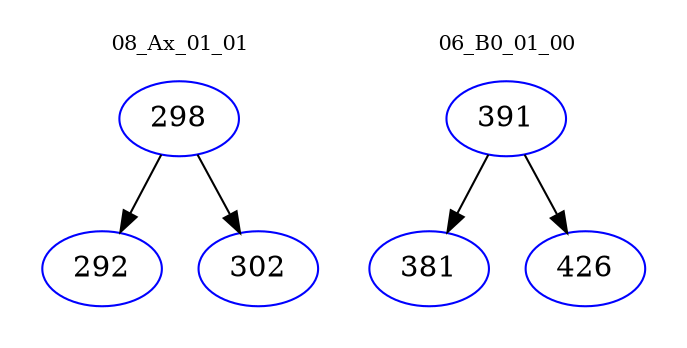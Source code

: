 digraph{
subgraph cluster_0 {
color = white
label = "08_Ax_01_01";
fontsize=10;
T0_298 [label="298", color="blue"]
T0_298 -> T0_292 [color="black"]
T0_292 [label="292", color="blue"]
T0_298 -> T0_302 [color="black"]
T0_302 [label="302", color="blue"]
}
subgraph cluster_1 {
color = white
label = "06_B0_01_00";
fontsize=10;
T1_391 [label="391", color="blue"]
T1_391 -> T1_381 [color="black"]
T1_381 [label="381", color="blue"]
T1_391 -> T1_426 [color="black"]
T1_426 [label="426", color="blue"]
}
}
